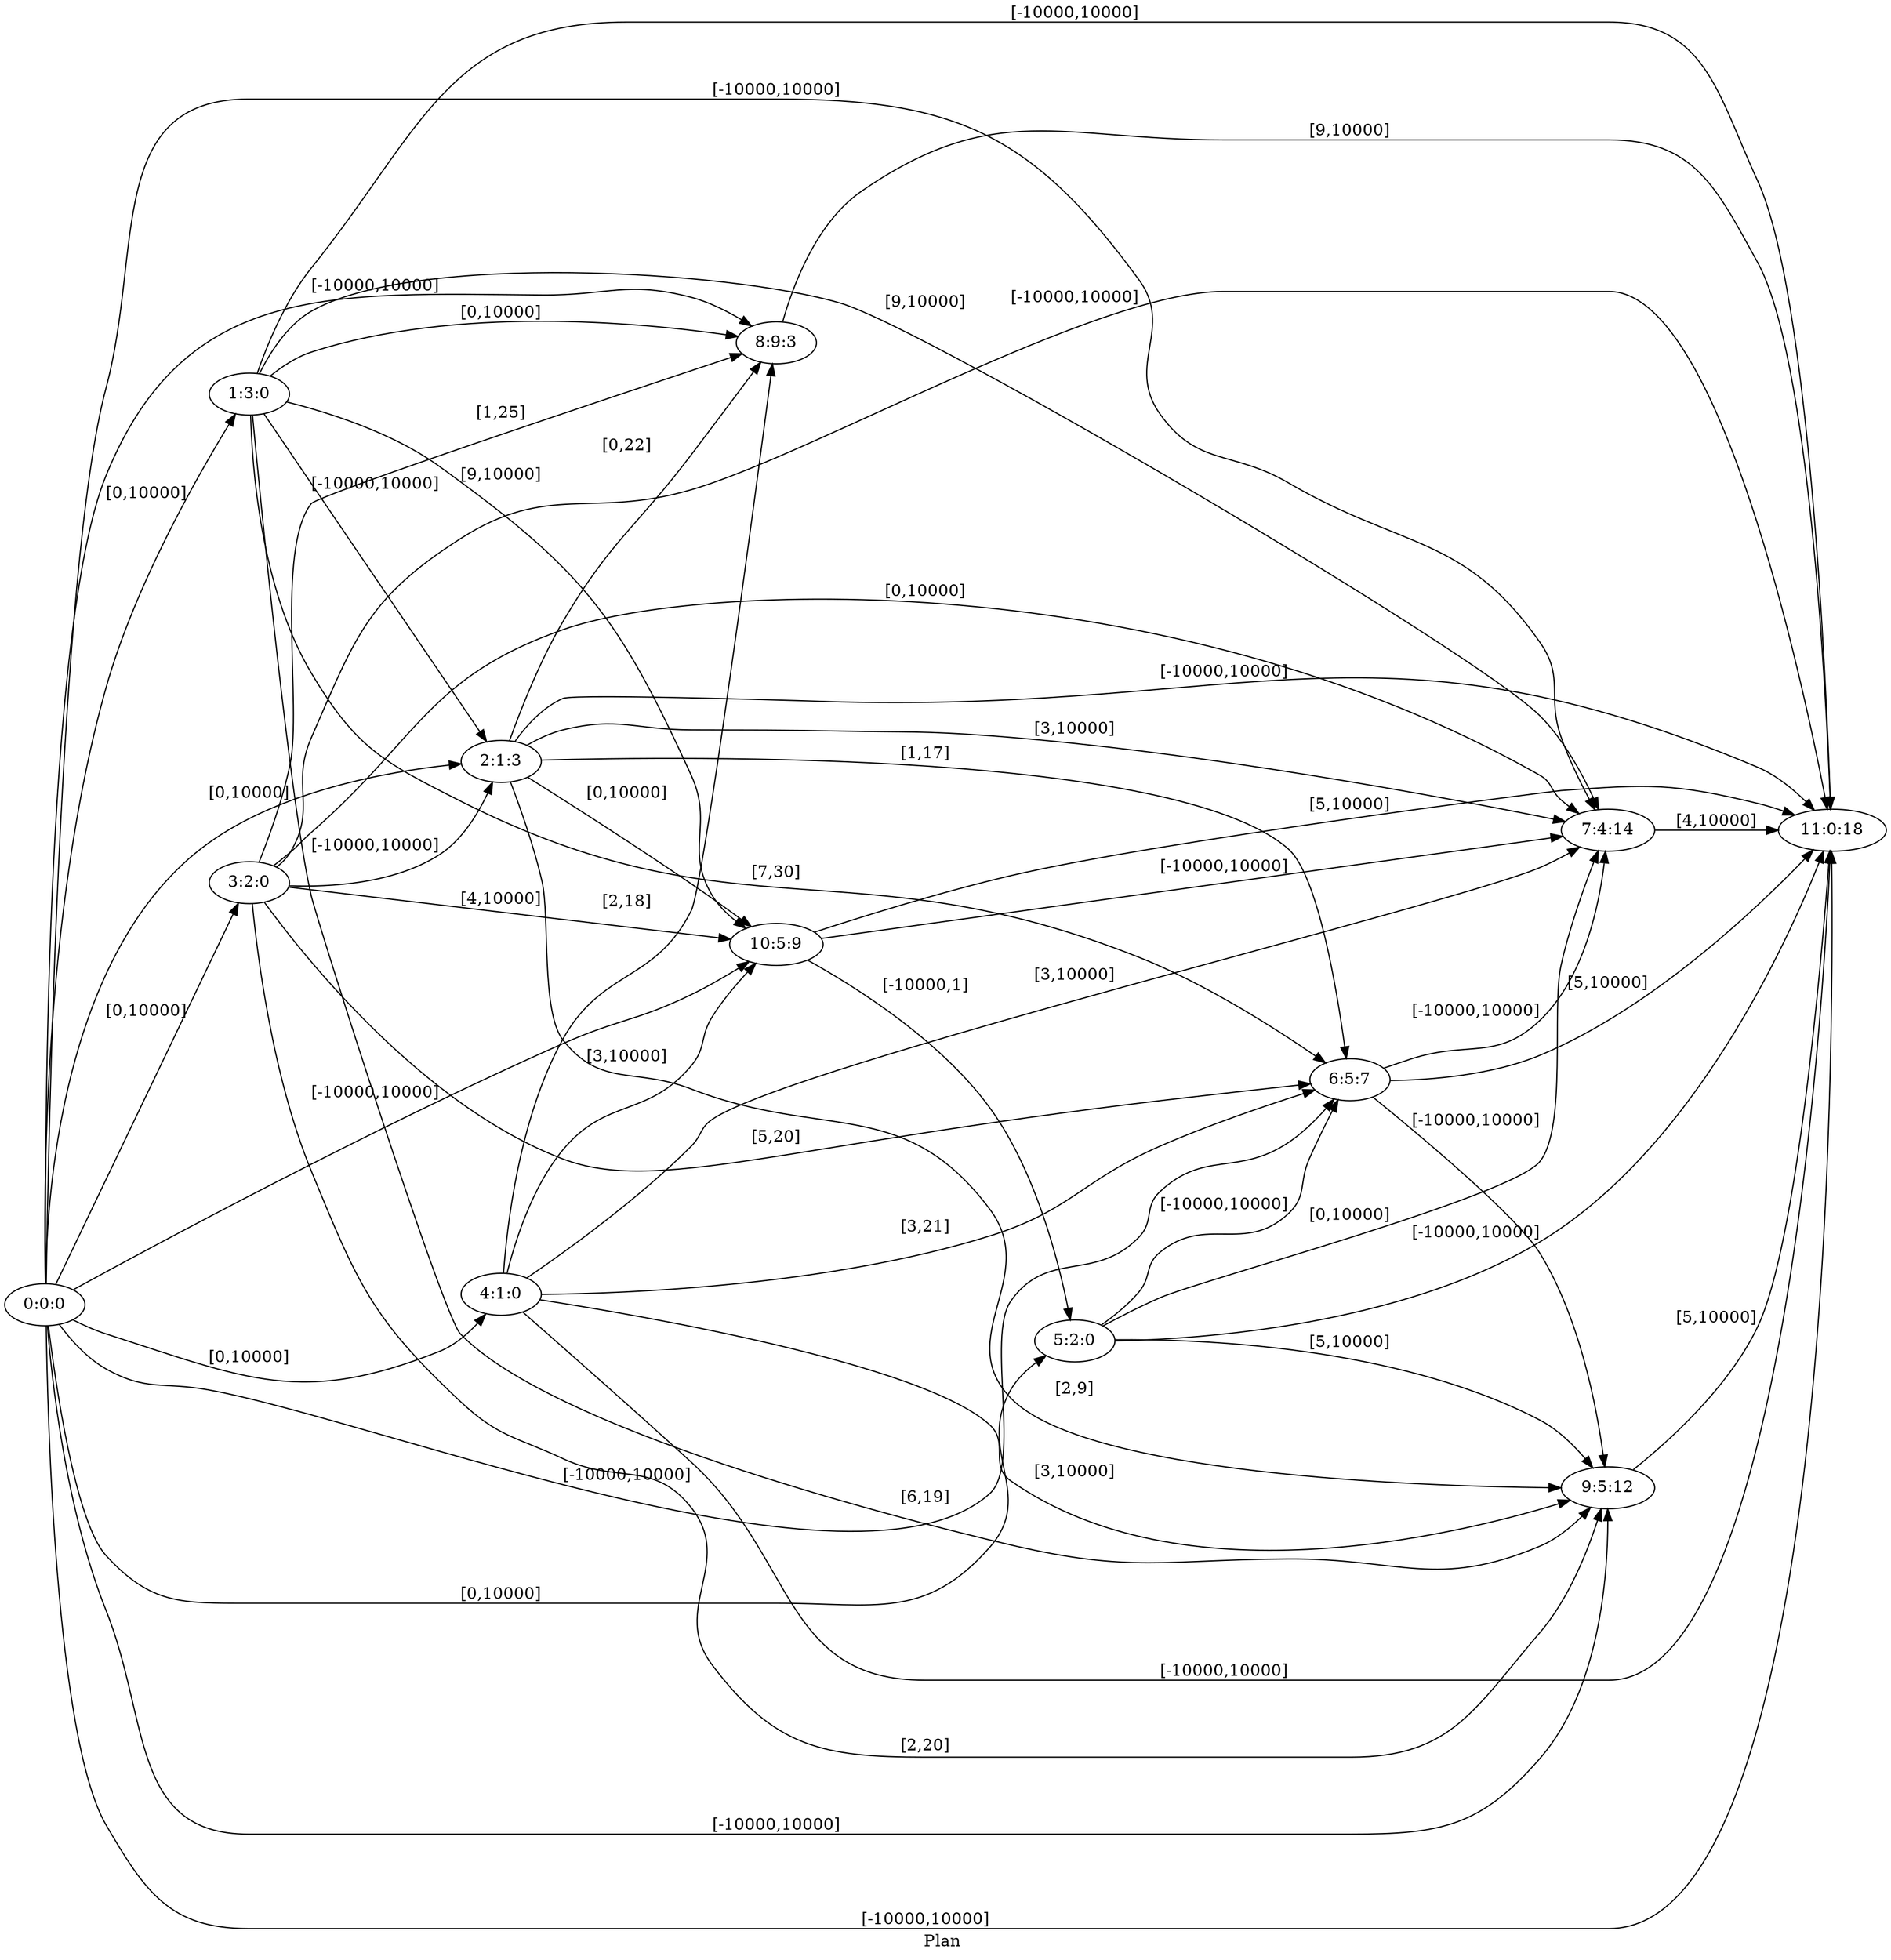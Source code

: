 digraph G {
 rankdir = LR;
 nodesep = .45; 
 size = 30;
label="Plan ";
 fldt = 0.653224;
"0:0:0"->"1:3:0"[ label = "[0,10000]"];
"0:0:0"->"2:1:3"[ label = "[0,10000]"];
"0:0:0"->"3:2:0"[ label = "[0,10000]"];
"0:0:0"->"4:1:0"[ label = "[0,10000]"];
"0:0:0"->"5:2:0"[ label = "[0,10000]"];
"0:0:0"->"6:5:7"[ label = "[-10000,10000]"];
"0:0:0"->"7:4:14"[ label = "[-10000,10000]"];
"0:0:0"->"8:9:3"[ label = "[-10000,10000]"];
"0:0:0"->"9:5:12"[ label = "[-10000,10000]"];
"0:0:0"->"10:5:9"[ label = "[-10000,10000]"];
"0:0:0"->"11:0:18"[ label = "[-10000,10000]"];
"1:3:0"->"2:1:3"[ label = "[-10000,10000]"];
"1:3:0"->"6:5:7"[ label = "[7,30]"];
"1:3:0"->"7:4:14"[ label = "[9,10000]"];
"1:3:0"->"8:9:3"[ label = "[0,10000]"];
"1:3:0"->"9:5:12"[ label = "[6,19]"];
"1:3:0"->"10:5:9"[ label = "[9,10000]"];
"1:3:0"->"11:0:18"[ label = "[-10000,10000]"];
"2:1:3"->"6:5:7"[ label = "[1,17]"];
"2:1:3"->"7:4:14"[ label = "[3,10000]"];
"2:1:3"->"8:9:3"[ label = "[0,22]"];
"2:1:3"->"9:5:12"[ label = "[2,9]"];
"2:1:3"->"10:5:9"[ label = "[0,10000]"];
"2:1:3"->"11:0:18"[ label = "[-10000,10000]"];
"3:2:0"->"2:1:3"[ label = "[-10000,10000]"];
"3:2:0"->"6:5:7"[ label = "[5,20]"];
"3:2:0"->"7:4:14"[ label = "[0,10000]"];
"3:2:0"->"8:9:3"[ label = "[1,25]"];
"3:2:0"->"9:5:12"[ label = "[2,20]"];
"3:2:0"->"10:5:9"[ label = "[4,10000]"];
"3:2:0"->"11:0:18"[ label = "[-10000,10000]"];
"4:1:0"->"6:5:7"[ label = "[3,21]"];
"4:1:0"->"7:4:14"[ label = "[3,10000]"];
"4:1:0"->"8:9:3"[ label = "[2,18]"];
"4:1:0"->"9:5:12"[ label = "[3,10000]"];
"4:1:0"->"10:5:9"[ label = "[3,10000]"];
"4:1:0"->"11:0:18"[ label = "[-10000,10000]"];
"5:2:0"->"6:5:7"[ label = "[-10000,10000]"];
"5:2:0"->"7:4:14"[ label = "[0,10000]"];
"5:2:0"->"9:5:12"[ label = "[5,10000]"];
"5:2:0"->"11:0:18"[ label = "[-10000,10000]"];
"6:5:7"->"7:4:14"[ label = "[-10000,10000]"];
"6:5:7"->"9:5:12"[ label = "[-10000,10000]"];
"6:5:7"->"11:0:18"[ label = "[5,10000]"];
"7:4:14"->"11:0:18"[ label = "[4,10000]"];
"8:9:3"->"11:0:18"[ label = "[9,10000]"];
"9:5:12"->"11:0:18"[ label = "[5,10000]"];
"10:5:9"->"5:2:0"[ label = "[-10000,1]"];
"10:5:9"->"7:4:14"[ label = "[-10000,10000]"];
"10:5:9"->"11:0:18"[ label = "[5,10000]"];
}
